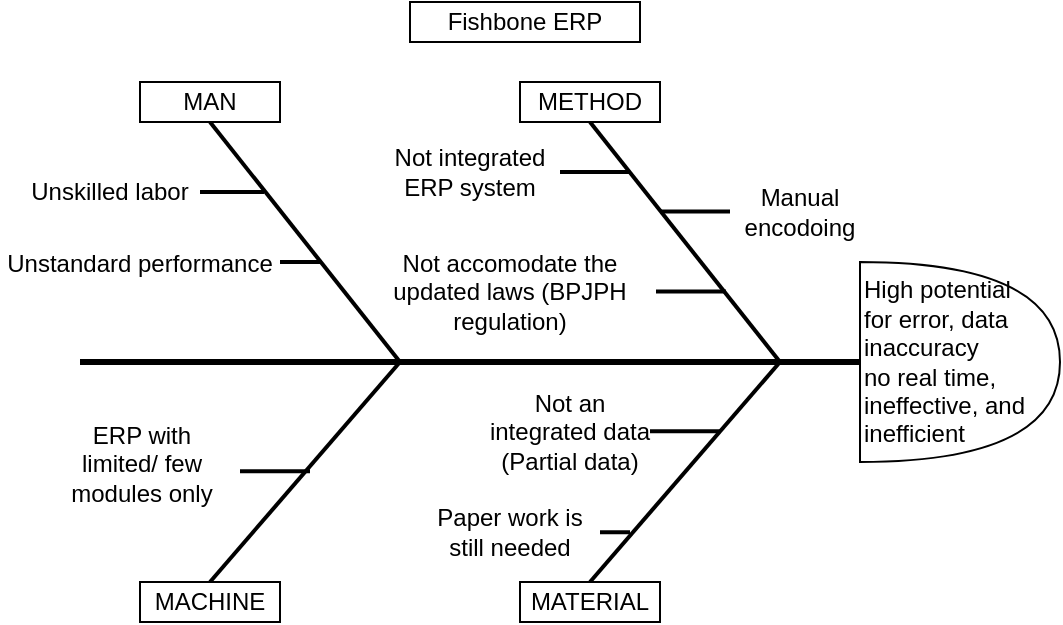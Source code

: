 <mxfile version="20.3.6" type="github">
  <diagram id="u7yg5y88VUfooyFI-_gg" name="Page-1">
    <mxGraphModel dx="865" dy="518" grid="1" gridSize="10" guides="1" tooltips="1" connect="1" arrows="1" fold="1" page="1" pageScale="1" pageWidth="850" pageHeight="1100" math="0" shadow="0">
      <root>
        <mxCell id="0" />
        <mxCell id="1" parent="0" />
        <mxCell id="vaPnFBFoX6yv_8vDQfTk-1" value="" style="endArrow=none;html=1;rounded=0;strokeWidth=3;entryX=0;entryY=0.5;entryDx=0;entryDy=0;entryPerimeter=0;" parent="1" target="vaPnFBFoX6yv_8vDQfTk-12" edge="1">
          <mxGeometry width="50" height="50" relative="1" as="geometry">
            <mxPoint x="160" y="340" as="sourcePoint" />
            <mxPoint x="570" y="340" as="targetPoint" />
          </mxGeometry>
        </mxCell>
        <mxCell id="vaPnFBFoX6yv_8vDQfTk-3" value="" style="endArrow=none;html=1;rounded=0;strokeWidth=2;entryX=0.5;entryY=1;entryDx=0;entryDy=0;" parent="1" target="vaPnFBFoX6yv_8vDQfTk-9" edge="1">
          <mxGeometry width="50" height="50" relative="1" as="geometry">
            <mxPoint x="510" y="340" as="sourcePoint" />
            <mxPoint x="420" y="220" as="targetPoint" />
          </mxGeometry>
        </mxCell>
        <mxCell id="vaPnFBFoX6yv_8vDQfTk-4" value="" style="endArrow=none;html=1;rounded=0;strokeWidth=2;entryX=0.5;entryY=1;entryDx=0;entryDy=0;" parent="1" target="vaPnFBFoX6yv_8vDQfTk-8" edge="1">
          <mxGeometry width="50" height="50" relative="1" as="geometry">
            <mxPoint x="320" y="340" as="sourcePoint" />
            <mxPoint x="230" y="220" as="targetPoint" />
          </mxGeometry>
        </mxCell>
        <mxCell id="vaPnFBFoX6yv_8vDQfTk-5" value="" style="endArrow=none;html=1;rounded=0;strokeWidth=2;exitX=0.5;exitY=0;exitDx=0;exitDy=0;" parent="1" source="vaPnFBFoX6yv_8vDQfTk-11" edge="1">
          <mxGeometry width="50" height="50" relative="1" as="geometry">
            <mxPoint x="420" y="450" as="sourcePoint" />
            <mxPoint x="510" y="340" as="targetPoint" />
          </mxGeometry>
        </mxCell>
        <mxCell id="vaPnFBFoX6yv_8vDQfTk-6" value="" style="endArrow=none;html=1;rounded=0;strokeWidth=2;entryX=0.5;entryY=0;entryDx=0;entryDy=0;" parent="1" target="vaPnFBFoX6yv_8vDQfTk-10" edge="1">
          <mxGeometry width="50" height="50" relative="1" as="geometry">
            <mxPoint x="320" y="340" as="sourcePoint" />
            <mxPoint x="230" y="450" as="targetPoint" />
          </mxGeometry>
        </mxCell>
        <mxCell id="vaPnFBFoX6yv_8vDQfTk-8" value="MAN" style="rounded=0;whiteSpace=wrap;html=1;" parent="1" vertex="1">
          <mxGeometry x="190" y="200" width="70" height="20" as="geometry" />
        </mxCell>
        <mxCell id="vaPnFBFoX6yv_8vDQfTk-9" value="METHOD" style="rounded=0;whiteSpace=wrap;html=1;" parent="1" vertex="1">
          <mxGeometry x="380" y="200" width="70" height="20" as="geometry" />
        </mxCell>
        <mxCell id="vaPnFBFoX6yv_8vDQfTk-10" value="MACHINE" style="rounded=0;whiteSpace=wrap;html=1;" parent="1" vertex="1">
          <mxGeometry x="190" y="450" width="70" height="20" as="geometry" />
        </mxCell>
        <mxCell id="vaPnFBFoX6yv_8vDQfTk-11" value="MATERIAL" style="rounded=0;whiteSpace=wrap;html=1;" parent="1" vertex="1">
          <mxGeometry x="380" y="450" width="70" height="20" as="geometry" />
        </mxCell>
        <mxCell id="vaPnFBFoX6yv_8vDQfTk-12" value="High potential &lt;br&gt;for error, data inaccuracy&lt;br&gt;no real time, ineffective, and inefficient" style="shape=or;whiteSpace=wrap;html=1;align=left;" parent="1" vertex="1">
          <mxGeometry x="550" y="290" width="100" height="100" as="geometry" />
        </mxCell>
        <mxCell id="vaPnFBFoX6yv_8vDQfTk-14" value="Unskilled labor" style="text;html=1;strokeColor=none;fillColor=none;align=center;verticalAlign=middle;whiteSpace=wrap;rounded=0;" parent="1" vertex="1">
          <mxGeometry x="130" y="240" width="90" height="30" as="geometry" />
        </mxCell>
        <mxCell id="vaPnFBFoX6yv_8vDQfTk-16" value="Unstandard performance" style="text;html=1;strokeColor=none;fillColor=none;align=center;verticalAlign=middle;whiteSpace=wrap;rounded=0;" parent="1" vertex="1">
          <mxGeometry x="120" y="276" width="140" height="30" as="geometry" />
        </mxCell>
        <mxCell id="vaPnFBFoX6yv_8vDQfTk-17" value="Not integrated ERP system" style="text;html=1;strokeColor=none;fillColor=none;align=center;verticalAlign=middle;whiteSpace=wrap;rounded=0;" parent="1" vertex="1">
          <mxGeometry x="310" y="230" width="90" height="30" as="geometry" />
        </mxCell>
        <mxCell id="vaPnFBFoX6yv_8vDQfTk-19" value="Not accomodate the updated laws (BPJPH regulation)" style="text;html=1;strokeColor=none;fillColor=none;align=center;verticalAlign=middle;whiteSpace=wrap;rounded=0;" parent="1" vertex="1">
          <mxGeometry x="310" y="290" width="130" height="30" as="geometry" />
        </mxCell>
        <mxCell id="vaPnFBFoX6yv_8vDQfTk-20" value="Manual encodoing" style="text;html=1;strokeColor=none;fillColor=none;align=center;verticalAlign=middle;whiteSpace=wrap;rounded=0;" parent="1" vertex="1">
          <mxGeometry x="470" y="250" width="100" height="30" as="geometry" />
        </mxCell>
        <mxCell id="vaPnFBFoX6yv_8vDQfTk-21" value="ERP with limited/ few modules only" style="text;html=1;strokeColor=none;fillColor=none;align=center;verticalAlign=middle;whiteSpace=wrap;rounded=0;" parent="1" vertex="1">
          <mxGeometry x="146" y="376" width="90" height="30" as="geometry" />
        </mxCell>
        <mxCell id="vaPnFBFoX6yv_8vDQfTk-22" value="Not an integrated data (Partial data)" style="text;html=1;strokeColor=none;fillColor=none;align=center;verticalAlign=middle;whiteSpace=wrap;rounded=0;" parent="1" vertex="1">
          <mxGeometry x="360" y="360" width="90" height="30" as="geometry" />
        </mxCell>
        <mxCell id="vaPnFBFoX6yv_8vDQfTk-23" style="edgeStyle=orthogonalEdgeStyle;rounded=0;orthogonalLoop=1;jettySize=auto;html=1;exitX=0.5;exitY=1;exitDx=0;exitDy=0;strokeWidth=2;" parent="1" source="vaPnFBFoX6yv_8vDQfTk-22" target="vaPnFBFoX6yv_8vDQfTk-22" edge="1">
          <mxGeometry relative="1" as="geometry" />
        </mxCell>
        <mxCell id="vaPnFBFoX6yv_8vDQfTk-24" value="Paper work is still needed" style="text;html=1;strokeColor=none;fillColor=none;align=center;verticalAlign=middle;whiteSpace=wrap;rounded=0;" parent="1" vertex="1">
          <mxGeometry x="330" y="410" width="90" height="30" as="geometry" />
        </mxCell>
        <mxCell id="vaPnFBFoX6yv_8vDQfTk-26" value="" style="endArrow=none;html=1;rounded=0;strokeWidth=2;exitX=1;exitY=0.5;exitDx=0;exitDy=0;" parent="1" source="vaPnFBFoX6yv_8vDQfTk-14" edge="1">
          <mxGeometry width="50" height="50" relative="1" as="geometry">
            <mxPoint x="212" y="255" as="sourcePoint" />
            <mxPoint x="252" y="255" as="targetPoint" />
            <Array as="points" />
          </mxGeometry>
        </mxCell>
        <mxCell id="vaPnFBFoX6yv_8vDQfTk-29" value="" style="endArrow=none;html=1;rounded=0;strokeWidth=2;" parent="1" edge="1">
          <mxGeometry width="50" height="50" relative="1" as="geometry">
            <mxPoint x="260" y="290" as="sourcePoint" />
            <mxPoint x="280" y="290" as="targetPoint" />
          </mxGeometry>
        </mxCell>
        <mxCell id="vaPnFBFoX6yv_8vDQfTk-30" value="" style="endArrow=none;html=1;rounded=0;strokeWidth=2;exitX=1;exitY=0.5;exitDx=0;exitDy=0;" parent="1" source="vaPnFBFoX6yv_8vDQfTk-17" edge="1">
          <mxGeometry width="50" height="50" relative="1" as="geometry">
            <mxPoint x="385" y="245" as="sourcePoint" />
            <mxPoint x="435" y="245" as="targetPoint" />
          </mxGeometry>
        </mxCell>
        <mxCell id="vaPnFBFoX6yv_8vDQfTk-31" value="" style="endArrow=none;html=1;rounded=0;strokeWidth=2;exitX=1;exitY=0.5;exitDx=0;exitDy=0;" parent="1" edge="1">
          <mxGeometry width="50" height="50" relative="1" as="geometry">
            <mxPoint x="448" y="304.76" as="sourcePoint" />
            <mxPoint x="483" y="304.76" as="targetPoint" />
          </mxGeometry>
        </mxCell>
        <mxCell id="vaPnFBFoX6yv_8vDQfTk-32" value="" style="endArrow=none;html=1;rounded=0;strokeWidth=2;exitX=1;exitY=0.5;exitDx=0;exitDy=0;" parent="1" edge="1">
          <mxGeometry width="50" height="50" relative="1" as="geometry">
            <mxPoint x="450" y="264.76" as="sourcePoint" />
            <mxPoint x="485" y="264.76" as="targetPoint" />
          </mxGeometry>
        </mxCell>
        <mxCell id="vaPnFBFoX6yv_8vDQfTk-33" value="" style="endArrow=none;html=1;rounded=0;strokeWidth=2;exitX=1;exitY=0.5;exitDx=0;exitDy=0;" parent="1" edge="1">
          <mxGeometry width="50" height="50" relative="1" as="geometry">
            <mxPoint x="445" y="374.66" as="sourcePoint" />
            <mxPoint x="480" y="374.66" as="targetPoint" />
          </mxGeometry>
        </mxCell>
        <mxCell id="vaPnFBFoX6yv_8vDQfTk-34" value="" style="endArrow=none;html=1;rounded=0;strokeWidth=2;" parent="1" source="vaPnFBFoX6yv_8vDQfTk-24" edge="1">
          <mxGeometry width="50" height="50" relative="1" as="geometry">
            <mxPoint x="420" y="424.85" as="sourcePoint" />
            <mxPoint x="435" y="425.14" as="targetPoint" />
          </mxGeometry>
        </mxCell>
        <mxCell id="vaPnFBFoX6yv_8vDQfTk-35" value="" style="endArrow=none;html=1;rounded=0;strokeWidth=2;exitX=1;exitY=0.5;exitDx=0;exitDy=0;" parent="1" edge="1">
          <mxGeometry width="50" height="50" relative="1" as="geometry">
            <mxPoint x="240" y="394.58" as="sourcePoint" />
            <mxPoint x="275" y="394.58" as="targetPoint" />
          </mxGeometry>
        </mxCell>
        <mxCell id="TWCd_17GJj0zQuz5EjzQ-2" value="Fishbone ERP" style="text;html=1;strokeColor=default;fillColor=none;align=center;verticalAlign=middle;whiteSpace=wrap;rounded=0;" vertex="1" parent="1">
          <mxGeometry x="325" y="160" width="115" height="20" as="geometry" />
        </mxCell>
      </root>
    </mxGraphModel>
  </diagram>
</mxfile>
